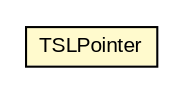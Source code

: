#!/usr/local/bin/dot
#
# Class diagram 
# Generated by UMLGraph version R5_6-24-gf6e263 (http://www.umlgraph.org/)
#

digraph G {
	edge [fontname="arial",fontsize=10,labelfontname="arial",labelfontsize=10];
	node [fontname="arial",fontsize=10,shape=plaintext];
	nodesep=0.25;
	ranksep=0.5;
	// eu.europa.esig.dss.tsl.TSLPointer
	c695343 [label=<<table title="eu.europa.esig.dss.tsl.TSLPointer" border="0" cellborder="1" cellspacing="0" cellpadding="2" port="p" bgcolor="lemonChiffon" href="./TSLPointer.html">
		<tr><td><table border="0" cellspacing="0" cellpadding="1">
<tr><td align="center" balign="center"> TSLPointer </td></tr>
		</table></td></tr>
		</table>>, URL="./TSLPointer.html", fontname="arial", fontcolor="black", fontsize=10.0];
}

